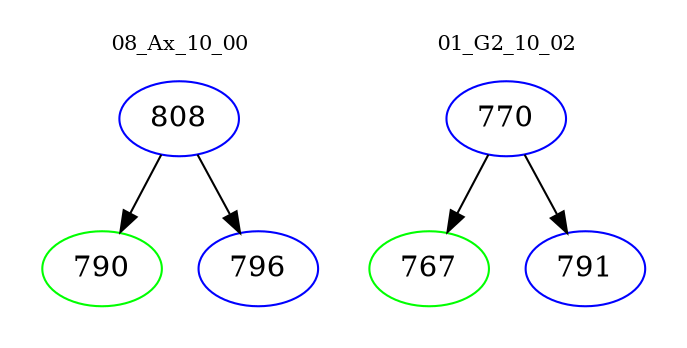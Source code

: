 digraph{
subgraph cluster_0 {
color = white
label = "08_Ax_10_00";
fontsize=10;
T0_808 [label="808", color="blue"]
T0_808 -> T0_790 [color="black"]
T0_790 [label="790", color="green"]
T0_808 -> T0_796 [color="black"]
T0_796 [label="796", color="blue"]
}
subgraph cluster_1 {
color = white
label = "01_G2_10_02";
fontsize=10;
T1_770 [label="770", color="blue"]
T1_770 -> T1_767 [color="black"]
T1_767 [label="767", color="green"]
T1_770 -> T1_791 [color="black"]
T1_791 [label="791", color="blue"]
}
}

